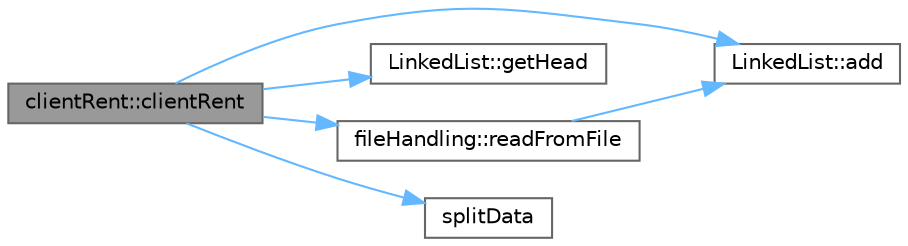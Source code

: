 digraph "clientRent::clientRent"
{
 // LATEX_PDF_SIZE
  bgcolor="transparent";
  edge [fontname=Helvetica,fontsize=10,labelfontname=Helvetica,labelfontsize=10];
  node [fontname=Helvetica,fontsize=10,shape=box,height=0.2,width=0.4];
  rankdir="LR";
  Node1 [id="Node000001",label="clientRent::clientRent",height=0.2,width=0.4,color="gray40", fillcolor="grey60", style="filled", fontcolor="black",tooltip="Constructor for the clientRent class."];
  Node1 -> Node2 [id="edge1_Node000001_Node000002",color="steelblue1",style="solid",tooltip=" "];
  Node2 [id="Node000002",label="LinkedList::add",height=0.2,width=0.4,color="grey40", fillcolor="white", style="filled",URL="$class_linked_list.html#a0dac190d0708d024d60dbd8131adcde3",tooltip="Adds a new node with given data to the end of the linked list."];
  Node1 -> Node3 [id="edge2_Node000001_Node000003",color="steelblue1",style="solid",tooltip=" "];
  Node3 [id="Node000003",label="LinkedList::getHead",height=0.2,width=0.4,color="grey40", fillcolor="white", style="filled",URL="$class_linked_list.html#a377652e6c6b03abd7af62d3a22a7078f",tooltip=" "];
  Node1 -> Node4 [id="edge3_Node000001_Node000004",color="steelblue1",style="solid",tooltip=" "];
  Node4 [id="Node000004",label="fileHandling::readFromFile",height=0.2,width=0.4,color="grey40", fillcolor="white", style="filled",URL="$classfile_handling.html#a66adba6f54765d5cce9350306cb6d11f",tooltip="Reads data from the file into a linked list."];
  Node4 -> Node2 [id="edge4_Node000004_Node000002",color="steelblue1",style="solid",tooltip=" "];
  Node1 -> Node5 [id="edge5_Node000001_Node000005",color="steelblue1",style="solid",tooltip=" "];
  Node5 [id="Node000005",label="splitData",height=0.2,width=0.4,color="grey40", fillcolor="white", style="filled",URL="$utils_8h.html#a0bbdc0fddc1e9cafefc319fbf2a7fe6f",tooltip="Splits a string into parts based on a delimiter."];
}
